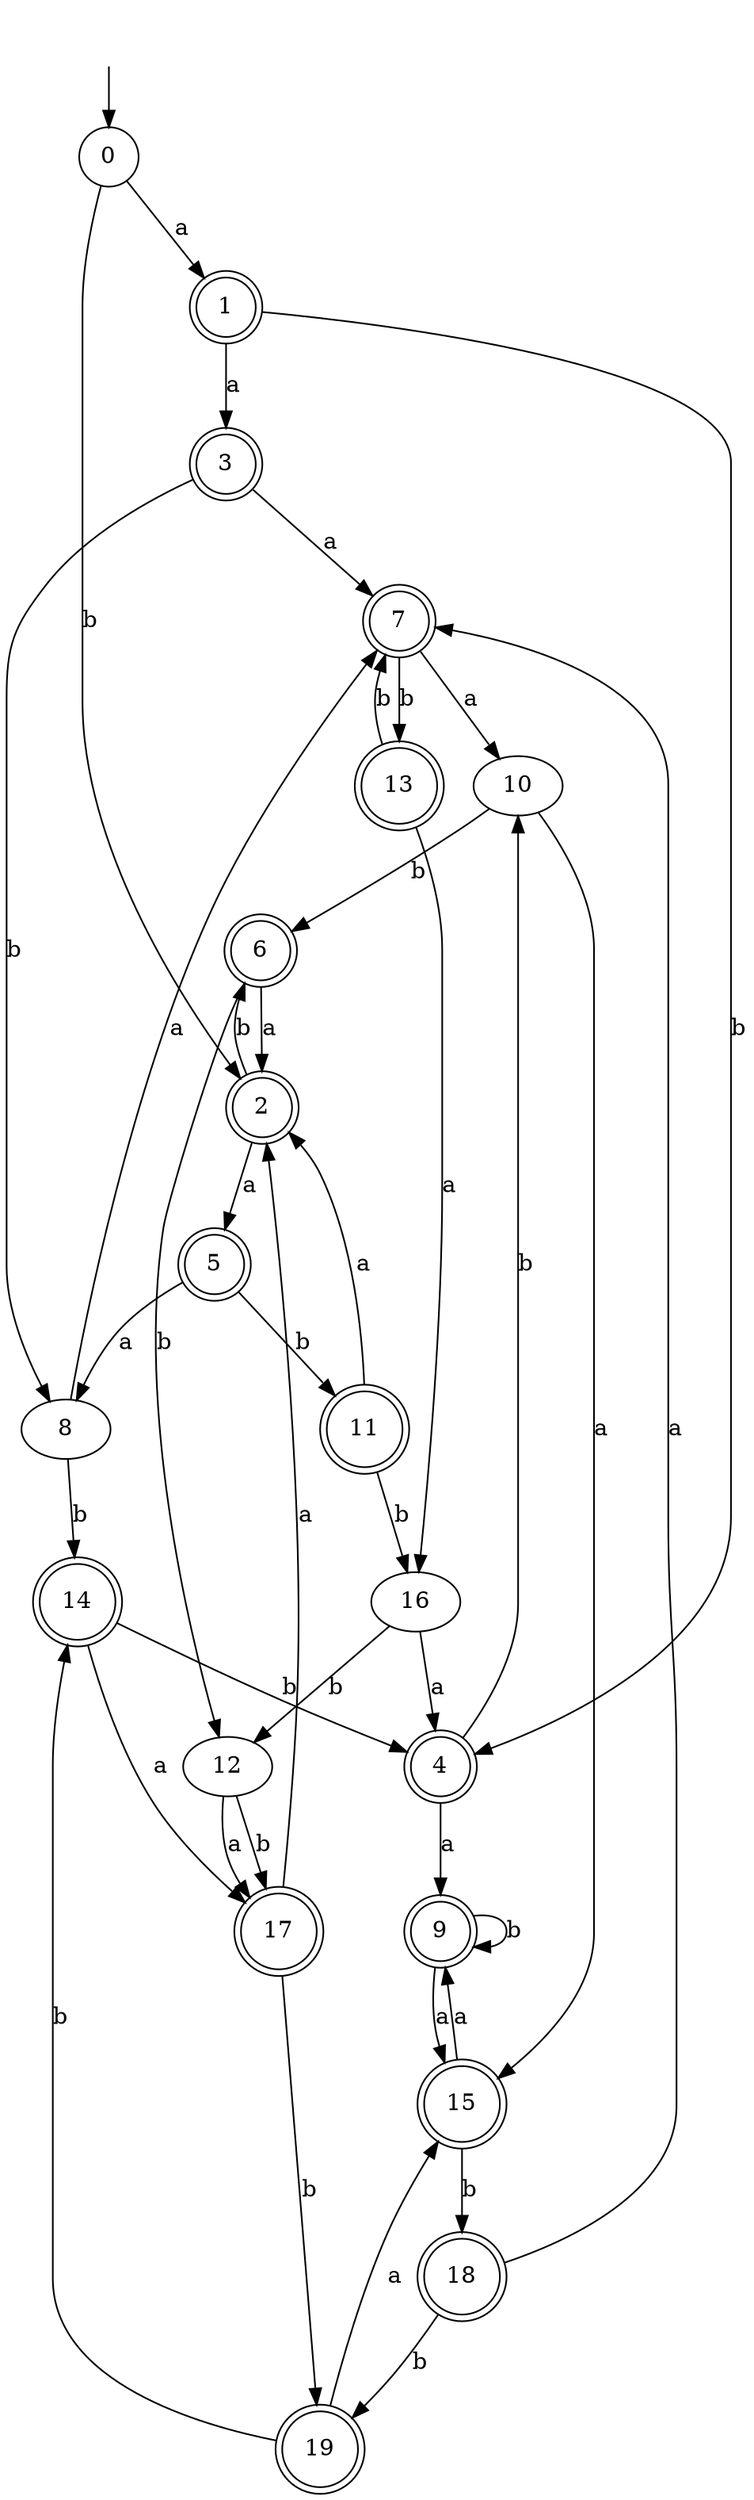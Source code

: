 digraph RandomDFA {
  __start0 [label="", shape=none];
  __start0 -> 0 [label=""];
  0 [shape=circle]
  0 -> 1 [label="a"]
  0 -> 2 [label="b"]
  1 [shape=doublecircle]
  1 -> 3 [label="a"]
  1 -> 4 [label="b"]
  2 [shape=doublecircle]
  2 -> 5 [label="a"]
  2 -> 6 [label="b"]
  3 [shape=doublecircle]
  3 -> 7 [label="a"]
  3 -> 8 [label="b"]
  4 [shape=doublecircle]
  4 -> 9 [label="a"]
  4 -> 10 [label="b"]
  5 [shape=doublecircle]
  5 -> 8 [label="a"]
  5 -> 11 [label="b"]
  6 [shape=doublecircle]
  6 -> 2 [label="a"]
  6 -> 12 [label="b"]
  7 [shape=doublecircle]
  7 -> 10 [label="a"]
  7 -> 13 [label="b"]
  8
  8 -> 7 [label="a"]
  8 -> 14 [label="b"]
  9 [shape=doublecircle]
  9 -> 15 [label="a"]
  9 -> 9 [label="b"]
  10
  10 -> 15 [label="a"]
  10 -> 6 [label="b"]
  11 [shape=doublecircle]
  11 -> 2 [label="a"]
  11 -> 16 [label="b"]
  12
  12 -> 17 [label="a"]
  12 -> 17 [label="b"]
  13 [shape=doublecircle]
  13 -> 16 [label="a"]
  13 -> 7 [label="b"]
  14 [shape=doublecircle]
  14 -> 17 [label="a"]
  14 -> 4 [label="b"]
  15 [shape=doublecircle]
  15 -> 9 [label="a"]
  15 -> 18 [label="b"]
  16
  16 -> 4 [label="a"]
  16 -> 12 [label="b"]
  17 [shape=doublecircle]
  17 -> 2 [label="a"]
  17 -> 19 [label="b"]
  18 [shape=doublecircle]
  18 -> 7 [label="a"]
  18 -> 19 [label="b"]
  19 [shape=doublecircle]
  19 -> 15 [label="a"]
  19 -> 14 [label="b"]
}
